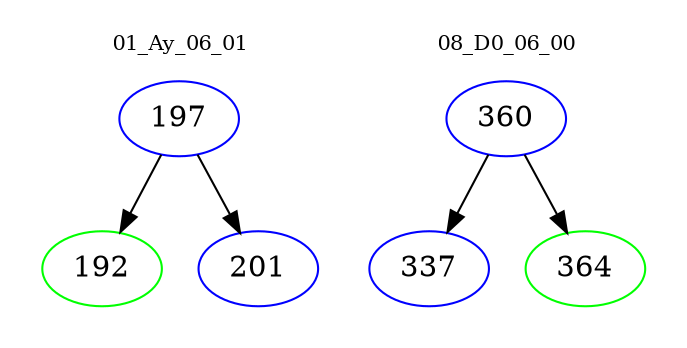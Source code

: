 digraph{
subgraph cluster_0 {
color = white
label = "01_Ay_06_01";
fontsize=10;
T0_197 [label="197", color="blue"]
T0_197 -> T0_192 [color="black"]
T0_192 [label="192", color="green"]
T0_197 -> T0_201 [color="black"]
T0_201 [label="201", color="blue"]
}
subgraph cluster_1 {
color = white
label = "08_D0_06_00";
fontsize=10;
T1_360 [label="360", color="blue"]
T1_360 -> T1_337 [color="black"]
T1_337 [label="337", color="blue"]
T1_360 -> T1_364 [color="black"]
T1_364 [label="364", color="green"]
}
}
